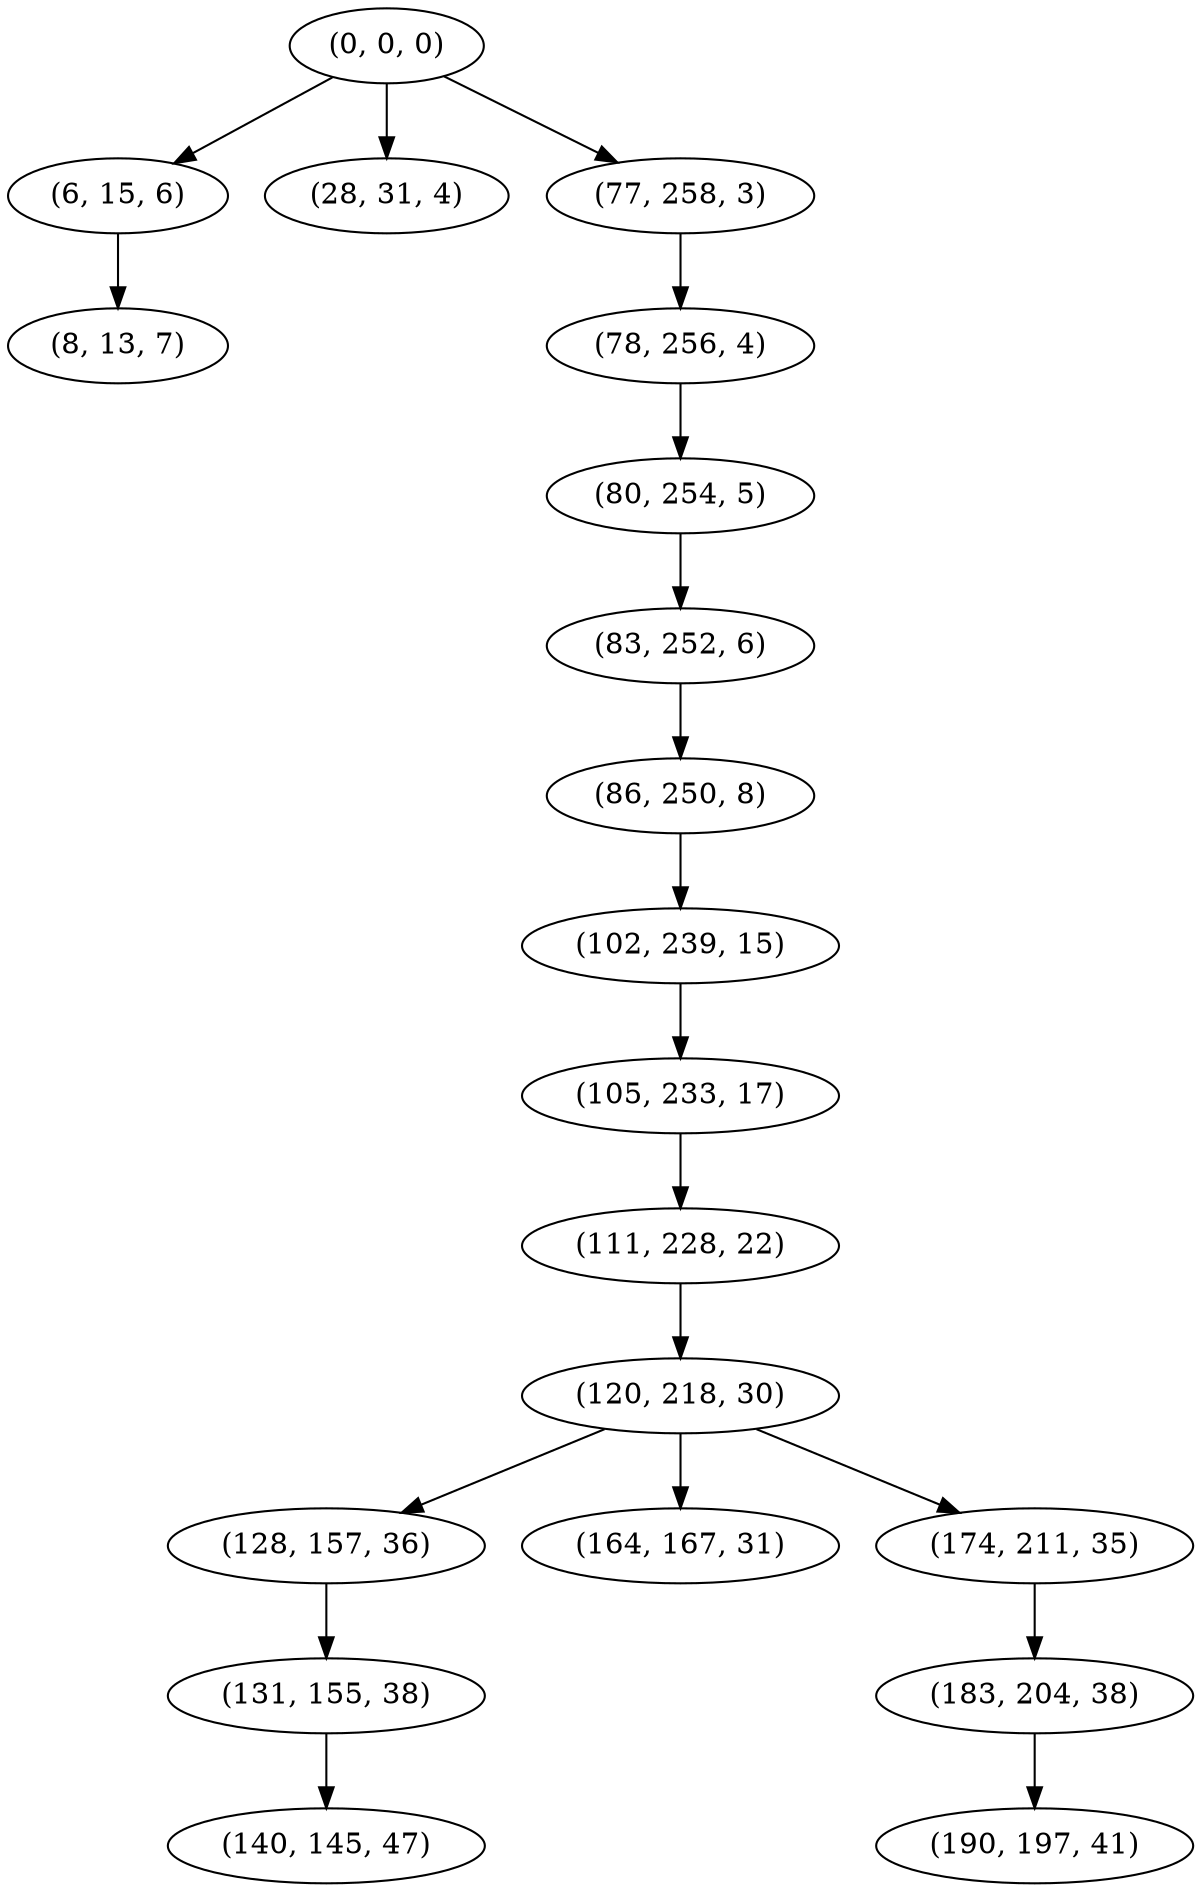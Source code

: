 digraph tree {
    "(0, 0, 0)";
    "(6, 15, 6)";
    "(8, 13, 7)";
    "(28, 31, 4)";
    "(77, 258, 3)";
    "(78, 256, 4)";
    "(80, 254, 5)";
    "(83, 252, 6)";
    "(86, 250, 8)";
    "(102, 239, 15)";
    "(105, 233, 17)";
    "(111, 228, 22)";
    "(120, 218, 30)";
    "(128, 157, 36)";
    "(131, 155, 38)";
    "(140, 145, 47)";
    "(164, 167, 31)";
    "(174, 211, 35)";
    "(183, 204, 38)";
    "(190, 197, 41)";
    "(0, 0, 0)" -> "(6, 15, 6)";
    "(0, 0, 0)" -> "(28, 31, 4)";
    "(0, 0, 0)" -> "(77, 258, 3)";
    "(6, 15, 6)" -> "(8, 13, 7)";
    "(77, 258, 3)" -> "(78, 256, 4)";
    "(78, 256, 4)" -> "(80, 254, 5)";
    "(80, 254, 5)" -> "(83, 252, 6)";
    "(83, 252, 6)" -> "(86, 250, 8)";
    "(86, 250, 8)" -> "(102, 239, 15)";
    "(102, 239, 15)" -> "(105, 233, 17)";
    "(105, 233, 17)" -> "(111, 228, 22)";
    "(111, 228, 22)" -> "(120, 218, 30)";
    "(120, 218, 30)" -> "(128, 157, 36)";
    "(120, 218, 30)" -> "(164, 167, 31)";
    "(120, 218, 30)" -> "(174, 211, 35)";
    "(128, 157, 36)" -> "(131, 155, 38)";
    "(131, 155, 38)" -> "(140, 145, 47)";
    "(174, 211, 35)" -> "(183, 204, 38)";
    "(183, 204, 38)" -> "(190, 197, 41)";
}
